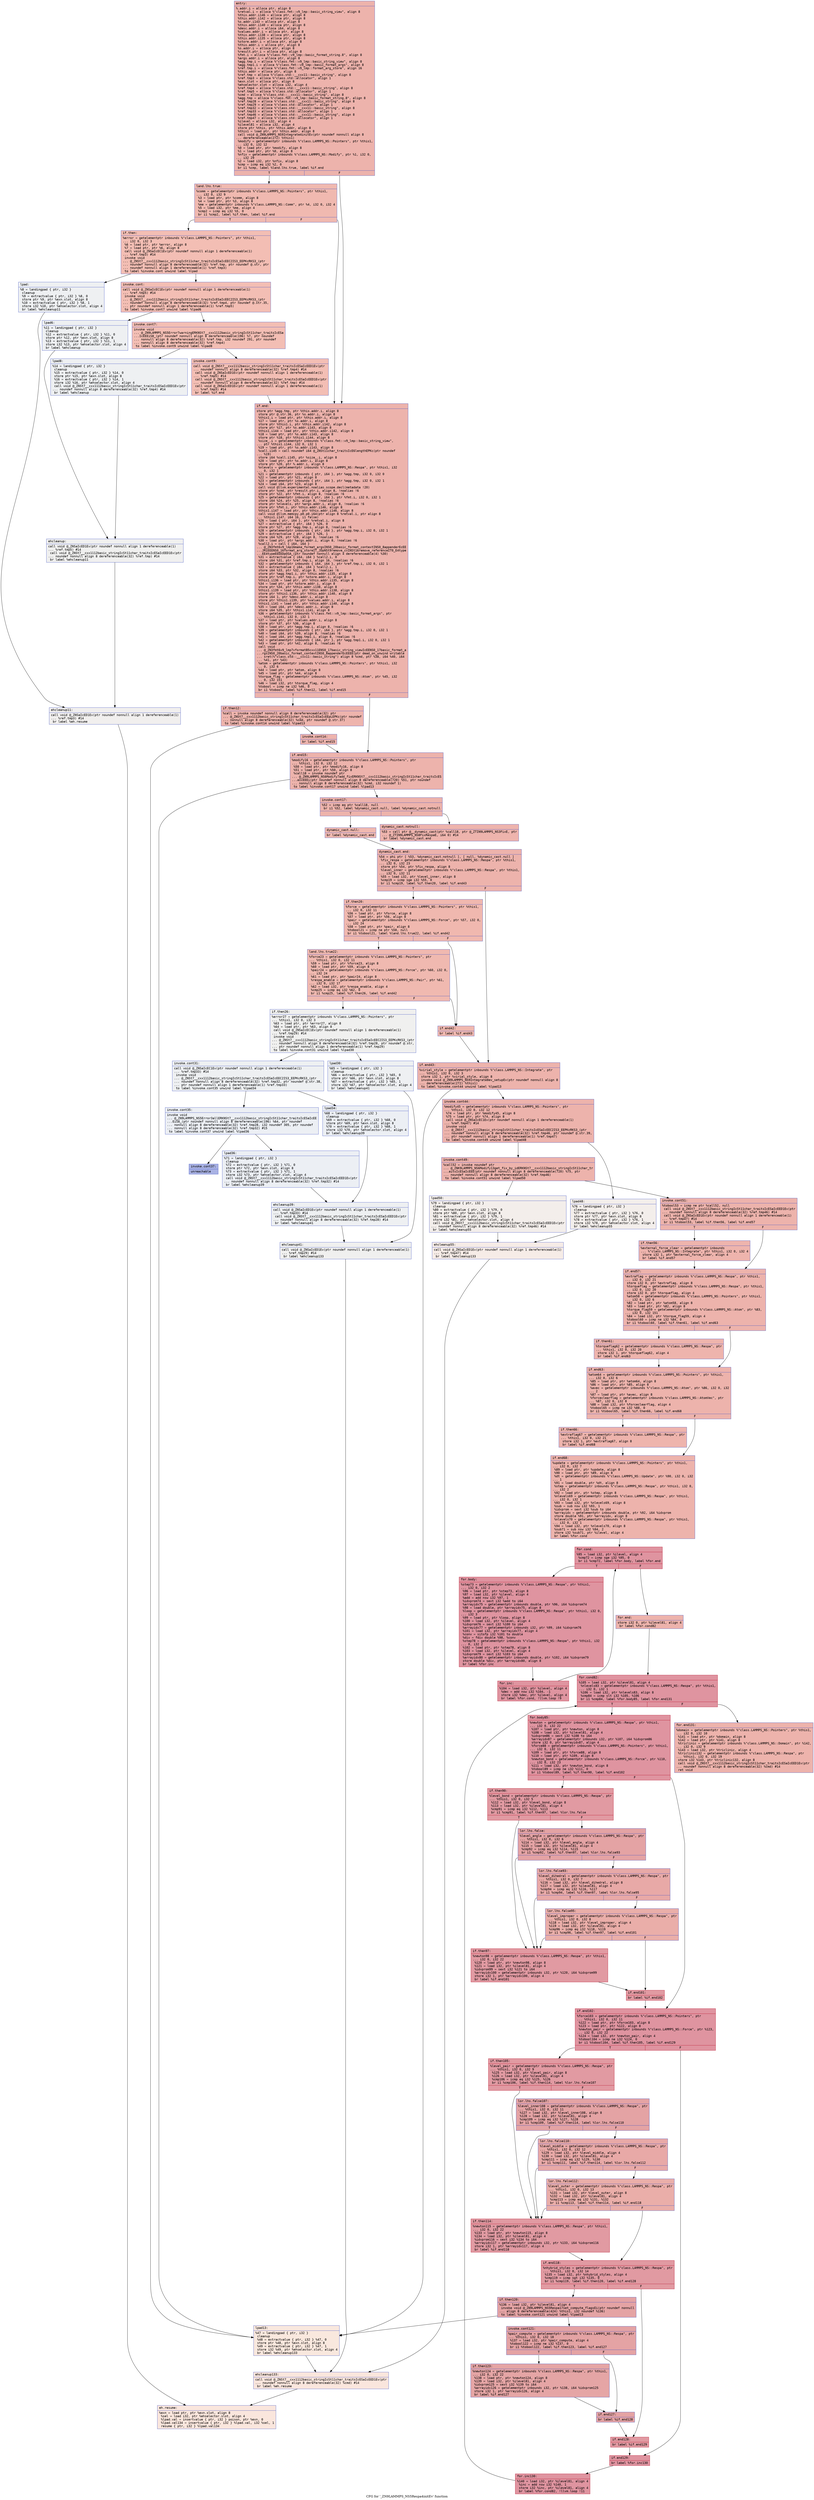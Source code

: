 digraph "CFG for '_ZN9LAMMPS_NS5Respa4initEv' function" {
	label="CFG for '_ZN9LAMMPS_NS5Respa4initEv' function";

	Node0x55d0c54f4790 [shape=record,color="#3d50c3ff", style=filled, fillcolor="#d6524470" fontname="Courier",label="{entry:\l|  %.addr.i = alloca ptr, align 8\l  %retval.i = alloca %\"class.fmt::v9_lmp::basic_string_view\", align 8\l  %this.addr.i146 = alloca ptr, align 8\l  %this.addr.i142 = alloca ptr, align 8\l  %s.addr.i143 = alloca ptr, align 8\l  %this.addr.i140 = alloca ptr, align 8\l  %desc.addr.i = alloca i64, align 8\l  %values.addr.i = alloca ptr, align 8\l  %this.addr.i138 = alloca ptr, align 8\l  %this.addr.i135 = alloca ptr, align 8\l  %store.addr.i = alloca ptr, align 8\l  %this.addr.i = alloca ptr, align 8\l  %s.addr.i = alloca ptr, align 8\l  %result.ptr.i = alloca ptr, align 8\l  %fmt.i = alloca %\"class.fmt::v9_lmp::basic_format_string.8\", align 8\l  %args.addr.i = alloca ptr, align 8\l  %agg.tmp.i = alloca %\"class.fmt::v9_lmp::basic_string_view\", align 8\l  %agg.tmp1.i = alloca %\"class.fmt::v9_lmp::basic_format_args\", align 8\l  %ref.tmp.i = alloca %\"class.fmt::v9_lmp::format_arg_store\", align 16\l  %this.addr = alloca ptr, align 8\l  %ref.tmp = alloca %\"class.std::__cxx11::basic_string\", align 8\l  %ref.tmp3 = alloca %\"class.std::allocator\", align 1\l  %exn.slot = alloca ptr, align 8\l  %ehselector.slot = alloca i32, align 4\l  %ref.tmp4 = alloca %\"class.std::__cxx11::basic_string\", align 8\l  %ref.tmp5 = alloca %\"class.std::allocator\", align 1\l  %cmd = alloca %\"class.std::__cxx11::basic_string\", align 8\l  %agg.tmp = alloca %\"class.fmt::v9_lmp::basic_format_string.8\", align 8\l  %ref.tmp28 = alloca %\"class.std::__cxx11::basic_string\", align 8\l  %ref.tmp29 = alloca %\"class.std::allocator\", align 1\l  %ref.tmp32 = alloca %\"class.std::__cxx11::basic_string\", align 8\l  %ref.tmp33 = alloca %\"class.std::allocator\", align 1\l  %ref.tmp46 = alloca %\"class.std::__cxx11::basic_string\", align 8\l  %ref.tmp47 = alloca %\"class.std::allocator\", align 1\l  %ilevel = alloca i32, align 4\l  %ilevel81 = alloca i32, align 4\l  store ptr %this, ptr %this.addr, align 8\l  %this1 = load ptr, ptr %this.addr, align 8\l  call void @_ZN9LAMMPS_NS9Integrate4initEv(ptr noundef nonnull align 8\l... dereferenceable(272) %this1)\l  %modify = getelementptr inbounds %\"class.LAMMPS_NS::Pointers\", ptr %this1,\l... i32 0, i32 12\l  %0 = load ptr, ptr %modify, align 8\l  %1 = load ptr, ptr %0, align 8\l  %nfix = getelementptr inbounds %\"class.LAMMPS_NS::Modify\", ptr %1, i32 0,\l... i32 29\l  %2 = load i32, ptr %nfix, align 8\l  %cmp = icmp eq i32 %2, 0\l  br i1 %cmp, label %land.lhs.true, label %if.end\l|{<s0>T|<s1>F}}"];
	Node0x55d0c54f4790:s0 -> Node0x55d0c545a6d0[tooltip="entry -> land.lhs.true\nProbability 37.50%" ];
	Node0x55d0c54f4790:s1 -> Node0x55d0c54f6c60[tooltip="entry -> if.end\nProbability 62.50%" ];
	Node0x55d0c545a6d0 [shape=record,color="#3d50c3ff", style=filled, fillcolor="#de614d70" fontname="Courier",label="{land.lhs.true:\l|  %comm = getelementptr inbounds %\"class.LAMMPS_NS::Pointers\", ptr %this1,\l... i32 0, i32 9\l  %3 = load ptr, ptr %comm, align 8\l  %4 = load ptr, ptr %3, align 8\l  %me = getelementptr inbounds %\"class.LAMMPS_NS::Comm\", ptr %4, i32 0, i32 4\l  %5 = load i32, ptr %me, align 4\l  %cmp2 = icmp eq i32 %5, 0\l  br i1 %cmp2, label %if.then, label %if.end\l|{<s0>T|<s1>F}}"];
	Node0x55d0c545a6d0:s0 -> Node0x55d0c54f7150[tooltip="land.lhs.true -> if.then\nProbability 37.50%" ];
	Node0x55d0c545a6d0:s1 -> Node0x55d0c54f6c60[tooltip="land.lhs.true -> if.end\nProbability 62.50%" ];
	Node0x55d0c54f7150 [shape=record,color="#3d50c3ff", style=filled, fillcolor="#e36c5570" fontname="Courier",label="{if.then:\l|  %error = getelementptr inbounds %\"class.LAMMPS_NS::Pointers\", ptr %this1,\l... i32 0, i32 3\l  %6 = load ptr, ptr %error, align 8\l  %7 = load ptr, ptr %6, align 8\l  call void @_ZNSaIcEC1Ev(ptr noundef nonnull align 1 dereferenceable(1)\l... %ref.tmp3) #14\l  invoke void\l... @_ZNSt7__cxx1112basic_stringIcSt11char_traitsIcESaIcEEC2IS3_EEPKcRKS3_(ptr\l... noundef nonnull align 8 dereferenceable(32) %ref.tmp, ptr noundef @.str, ptr\l... noundef nonnull align 1 dereferenceable(1) %ref.tmp3)\l          to label %invoke.cont unwind label %lpad\l}"];
	Node0x55d0c54f7150 -> Node0x55d0c54f5a20[tooltip="if.then -> invoke.cont\nProbability 100.00%" ];
	Node0x55d0c54f7150 -> Node0x55d0c54f7970[tooltip="if.then -> lpad\nProbability 0.00%" ];
	Node0x55d0c54f5a20 [shape=record,color="#3d50c3ff", style=filled, fillcolor="#e36c5570" fontname="Courier",label="{invoke.cont:\l|  call void @_ZNSaIcEC1Ev(ptr noundef nonnull align 1 dereferenceable(1)\l... %ref.tmp5) #14\l  invoke void\l... @_ZNSt7__cxx1112basic_stringIcSt11char_traitsIcESaIcEEC2IS3_EEPKcRKS3_(ptr\l... noundef nonnull align 8 dereferenceable(32) %ref.tmp4, ptr noundef @.str.35,\l... ptr noundef nonnull align 1 dereferenceable(1) %ref.tmp5)\l          to label %invoke.cont7 unwind label %lpad6\l}"];
	Node0x55d0c54f5a20 -> Node0x55d0c54f7c70[tooltip="invoke.cont -> invoke.cont7\nProbability 100.00%" ];
	Node0x55d0c54f5a20 -> Node0x55d0c54f7cc0[tooltip="invoke.cont -> lpad6\nProbability 0.00%" ];
	Node0x55d0c54f7c70 [shape=record,color="#3d50c3ff", style=filled, fillcolor="#e36c5570" fontname="Courier",label="{invoke.cont7:\l|  invoke void\l... @_ZN9LAMMPS_NS5Error7warningERKNSt7__cxx1112basic_stringIcSt11char_traitsIcESa\l...IcEEEiS8_(ptr noundef nonnull align 8 dereferenceable(196) %7, ptr noundef\l... nonnull align 8 dereferenceable(32) %ref.tmp, i32 noundef 291, ptr noundef\l... nonnull align 8 dereferenceable(32) %ref.tmp4)\l          to label %invoke.cont9 unwind label %lpad8\l}"];
	Node0x55d0c54f7c70 -> Node0x55d0c54f7c20[tooltip="invoke.cont7 -> invoke.cont9\nProbability 100.00%" ];
	Node0x55d0c54f7c70 -> Node0x55d0c54f7f20[tooltip="invoke.cont7 -> lpad8\nProbability 0.00%" ];
	Node0x55d0c54f7c20 [shape=record,color="#3d50c3ff", style=filled, fillcolor="#e36c5570" fontname="Courier",label="{invoke.cont9:\l|  call void @_ZNSt7__cxx1112basic_stringIcSt11char_traitsIcESaIcEED1Ev(ptr\l... noundef nonnull align 8 dereferenceable(32) %ref.tmp4) #14\l  call void @_ZNSaIcED1Ev(ptr noundef nonnull align 1 dereferenceable(1)\l... %ref.tmp5) #14\l  call void @_ZNSt7__cxx1112basic_stringIcSt11char_traitsIcESaIcEED1Ev(ptr\l... noundef nonnull align 8 dereferenceable(32) %ref.tmp) #14\l  call void @_ZNSaIcED1Ev(ptr noundef nonnull align 1 dereferenceable(1)\l... %ref.tmp3) #14\l  br label %if.end\l}"];
	Node0x55d0c54f7c20 -> Node0x55d0c54f6c60[tooltip="invoke.cont9 -> if.end\nProbability 100.00%" ];
	Node0x55d0c54f7970 [shape=record,color="#3d50c3ff", style=filled, fillcolor="#d9dce170" fontname="Courier",label="{lpad:\l|  %8 = landingpad \{ ptr, i32 \}\l          cleanup\l  %9 = extractvalue \{ ptr, i32 \} %8, 0\l  store ptr %9, ptr %exn.slot, align 8\l  %10 = extractvalue \{ ptr, i32 \} %8, 1\l  store i32 %10, ptr %ehselector.slot, align 4\l  br label %ehcleanup11\l}"];
	Node0x55d0c54f7970 -> Node0x55d0c54f88a0[tooltip="lpad -> ehcleanup11\nProbability 100.00%" ];
	Node0x55d0c54f7cc0 [shape=record,color="#3d50c3ff", style=filled, fillcolor="#d9dce170" fontname="Courier",label="{lpad6:\l|  %11 = landingpad \{ ptr, i32 \}\l          cleanup\l  %12 = extractvalue \{ ptr, i32 \} %11, 0\l  store ptr %12, ptr %exn.slot, align 8\l  %13 = extractvalue \{ ptr, i32 \} %11, 1\l  store i32 %13, ptr %ehselector.slot, align 4\l  br label %ehcleanup\l}"];
	Node0x55d0c54f7cc0 -> Node0x55d0c54f8c10[tooltip="lpad6 -> ehcleanup\nProbability 100.00%" ];
	Node0x55d0c54f7f20 [shape=record,color="#3d50c3ff", style=filled, fillcolor="#d9dce170" fontname="Courier",label="{lpad8:\l|  %14 = landingpad \{ ptr, i32 \}\l          cleanup\l  %15 = extractvalue \{ ptr, i32 \} %14, 0\l  store ptr %15, ptr %exn.slot, align 8\l  %16 = extractvalue \{ ptr, i32 \} %14, 1\l  store i32 %16, ptr %ehselector.slot, align 4\l  call void @_ZNSt7__cxx1112basic_stringIcSt11char_traitsIcESaIcEED1Ev(ptr\l... noundef nonnull align 8 dereferenceable(32) %ref.tmp4) #14\l  br label %ehcleanup\l}"];
	Node0x55d0c54f7f20 -> Node0x55d0c54f8c10[tooltip="lpad8 -> ehcleanup\nProbability 100.00%" ];
	Node0x55d0c54f8c10 [shape=record,color="#3d50c3ff", style=filled, fillcolor="#dedcdb70" fontname="Courier",label="{ehcleanup:\l|  call void @_ZNSaIcED1Ev(ptr noundef nonnull align 1 dereferenceable(1)\l... %ref.tmp5) #14\l  call void @_ZNSt7__cxx1112basic_stringIcSt11char_traitsIcESaIcEED1Ev(ptr\l... noundef nonnull align 8 dereferenceable(32) %ref.tmp) #14\l  br label %ehcleanup11\l}"];
	Node0x55d0c54f8c10 -> Node0x55d0c54f88a0[tooltip="ehcleanup -> ehcleanup11\nProbability 100.00%" ];
	Node0x55d0c54f88a0 [shape=record,color="#3d50c3ff", style=filled, fillcolor="#e0dbd870" fontname="Courier",label="{ehcleanup11:\l|  call void @_ZNSaIcED1Ev(ptr noundef nonnull align 1 dereferenceable(1)\l... %ref.tmp3) #14\l  br label %eh.resume\l}"];
	Node0x55d0c54f88a0 -> Node0x55d0c54f94c0[tooltip="ehcleanup11 -> eh.resume\nProbability 100.00%" ];
	Node0x55d0c54f6c60 [shape=record,color="#3d50c3ff", style=filled, fillcolor="#d6524470" fontname="Courier",label="{if.end:\l|  store ptr %agg.tmp, ptr %this.addr.i, align 8\l  store ptr @.str.36, ptr %s.addr.i, align 8\l  %this1.i = load ptr, ptr %this.addr.i, align 8\l  %17 = load ptr, ptr %s.addr.i, align 8\l  store ptr %this1.i, ptr %this.addr.i142, align 8\l  store ptr %17, ptr %s.addr.i143, align 8\l  %this1.i144 = load ptr, ptr %this.addr.i142, align 8\l  %18 = load ptr, ptr %s.addr.i143, align 8\l  store ptr %18, ptr %this1.i144, align 8\l  %size_.i = getelementptr inbounds %\"class.fmt::v9_lmp::basic_string_view\",\l... ptr %this1.i144, i32 0, i32 1\l  %19 = load ptr, ptr %s.addr.i143, align 8\l  %call.i145 = call noundef i64 @_ZNSt11char_traitsIcE6lengthEPKc(ptr noundef\l... %19)\l  store i64 %call.i145, ptr %size_.i, align 8\l  %20 = load ptr, ptr %s.addr.i, align 8\l  store ptr %20, ptr %.addr.i, align 8\l  %nlevels = getelementptr inbounds %\"class.LAMMPS_NS::Respa\", ptr %this1, i32\l... 0, i32 1\l  %21 = getelementptr inbounds \{ ptr, i64 \}, ptr %agg.tmp, i32 0, i32 0\l  %22 = load ptr, ptr %21, align 8\l  %23 = getelementptr inbounds \{ ptr, i64 \}, ptr %agg.tmp, i32 0, i32 1\l  %24 = load i64, ptr %23, align 8\l  call void @llvm.experimental.noalias.scope.decl(metadata !20)\l  store ptr %cmd, ptr %result.ptr.i, align 8, !noalias !6\l  store ptr %22, ptr %fmt.i, align 8, !noalias !6\l  %25 = getelementptr inbounds \{ ptr, i64 \}, ptr %fmt.i, i32 0, i32 1\l  store i64 %24, ptr %25, align 8, !noalias !6\l  store ptr %nlevels, ptr %args.addr.i, align 8, !noalias !6\l  store ptr %fmt.i, ptr %this.addr.i146, align 8\l  %this1.i147 = load ptr, ptr %this.addr.i146, align 8\l  call void @llvm.memcpy.p0.p0.i64(ptr align 8 %retval.i, ptr align 8\l... %this1.i147, i64 16, i1 false)\l  %26 = load \{ ptr, i64 \}, ptr %retval.i, align 8\l  %27 = extractvalue \{ ptr, i64 \} %26, 0\l  store ptr %27, ptr %agg.tmp.i, align 8, !noalias !6\l  %28 = getelementptr inbounds \{ ptr, i64 \}, ptr %agg.tmp.i, i32 0, i32 1\l  %29 = extractvalue \{ ptr, i64 \} %26, 1\l  store i64 %29, ptr %28, align 8, !noalias !6\l  %30 = load ptr, ptr %args.addr.i, align 8, !noalias !6\l  %call2.i = call \{ i64, i64 \}\l... @_ZN3fmt6v9_lmp16make_format_argsINS0_20basic_format_contextINS0_8appenderEcEE\l...JRiEEENS0_16format_arg_storeIT_JDpNSt9remove_cvINSt16remove_referenceIT0_E4type\l...EE4typeEEEEDpOSA_(ptr noundef nonnull align 4 dereferenceable(4) %30)\l  %31 = extractvalue \{ i64, i64 \} %call2.i, 0\l  store i64 %31, ptr %ref.tmp.i, align 16, !noalias !6\l  %32 = getelementptr inbounds \{ i64, i64 \}, ptr %ref.tmp.i, i32 0, i32 1\l  %33 = extractvalue \{ i64, i64 \} %call2.i, 1\l  store i64 %33, ptr %32, align 8, !noalias !6\l  store ptr %agg.tmp1.i, ptr %this.addr.i135, align 8\l  store ptr %ref.tmp.i, ptr %store.addr.i, align 8\l  %this1.i136 = load ptr, ptr %this.addr.i135, align 8\l  %34 = load ptr, ptr %store.addr.i, align 8\l  store ptr %34, ptr %this.addr.i138, align 8\l  %this1.i139 = load ptr, ptr %this.addr.i138, align 8\l  store ptr %this1.i136, ptr %this.addr.i140, align 8\l  store i64 1, ptr %desc.addr.i, align 8\l  store ptr %this1.i139, ptr %values.addr.i, align 8\l  %this1.i141 = load ptr, ptr %this.addr.i140, align 8\l  %35 = load i64, ptr %desc.addr.i, align 8\l  store i64 %35, ptr %this1.i141, align 8\l  %36 = getelementptr inbounds %\"class.fmt::v9_lmp::basic_format_args\", ptr\l... %this1.i141, i32 0, i32 1\l  %37 = load ptr, ptr %values.addr.i, align 8\l  store ptr %37, ptr %36, align 8\l  %38 = load ptr, ptr %agg.tmp.i, align 8, !noalias !6\l  %39 = getelementptr inbounds \{ ptr, i64 \}, ptr %agg.tmp.i, i32 0, i32 1\l  %40 = load i64, ptr %39, align 8, !noalias !6\l  %41 = load i64, ptr %agg.tmp1.i, align 8, !noalias !6\l  %42 = getelementptr inbounds \{ i64, ptr \}, ptr %agg.tmp1.i, i32 0, i32 1\l  %43 = load ptr, ptr %42, align 8, !noalias !6\l  call void\l... @_ZN3fmt6v9_lmp7vformatB5cxx11ENS0_17basic_string_viewIcEENS0_17basic_format_a\l...rgsINS0_20basic_format_contextINS0_8appenderEcEEEE(ptr dead_on_unwind writable\l... sret(%\"class.std::__cxx11::basic_string\") align 8 %cmd, ptr %38, i64 %40, i64\l... %41, ptr %43)\l  %atom = getelementptr inbounds %\"class.LAMMPS_NS::Pointers\", ptr %this1, i32\l... 0, i32 6\l  %44 = load ptr, ptr %atom, align 8\l  %45 = load ptr, ptr %44, align 8\l  %torque_flag = getelementptr inbounds %\"class.LAMMPS_NS::Atom\", ptr %45, i32\l... 0, i32 151\l  %46 = load i32, ptr %torque_flag, align 4\l  %tobool = icmp ne i32 %46, 0\l  br i1 %tobool, label %if.then12, label %if.end15\l|{<s0>T|<s1>F}}"];
	Node0x55d0c54f6c60:s0 -> Node0x55d0c54fcbe0[tooltip="if.end -> if.then12\nProbability 62.50%" ];
	Node0x55d0c54f6c60:s1 -> Node0x55d0c54fcc60[tooltip="if.end -> if.end15\nProbability 37.50%" ];
	Node0x55d0c54fcbe0 [shape=record,color="#3d50c3ff", style=filled, fillcolor="#d8564670" fontname="Courier",label="{if.then12:\l|  %call = invoke noundef nonnull align 8 dereferenceable(32) ptr\l... @_ZNSt7__cxx1112basic_stringIcSt11char_traitsIcESaIcEEpLEPKc(ptr noundef\l... nonnull align 8 dereferenceable(32) %cmd, ptr noundef @.str.37)\l          to label %invoke.cont14 unwind label %lpad13\l}"];
	Node0x55d0c54fcbe0 -> Node0x55d0c54fcde0[tooltip="if.then12 -> invoke.cont14\nProbability 100.00%" ];
	Node0x55d0c54fcbe0 -> Node0x55d0c54fce60[tooltip="if.then12 -> lpad13\nProbability 0.00%" ];
	Node0x55d0c54fcde0 [shape=record,color="#3d50c3ff", style=filled, fillcolor="#d8564670" fontname="Courier",label="{invoke.cont14:\l|  br label %if.end15\l}"];
	Node0x55d0c54fcde0 -> Node0x55d0c54fcc60[tooltip="invoke.cont14 -> if.end15\nProbability 100.00%" ];
	Node0x55d0c54fce60 [shape=record,color="#3d50c3ff", style=filled, fillcolor="#f2cab570" fontname="Courier",label="{lpad13:\l|  %47 = landingpad \{ ptr, i32 \}\l          cleanup\l  %48 = extractvalue \{ ptr, i32 \} %47, 0\l  store ptr %48, ptr %exn.slot, align 8\l  %49 = extractvalue \{ ptr, i32 \} %47, 1\l  store i32 %49, ptr %ehselector.slot, align 4\l  br label %ehcleanup133\l}"];
	Node0x55d0c54fce60 -> Node0x55d0c54fcd90[tooltip="lpad13 -> ehcleanup133\nProbability 100.00%" ];
	Node0x55d0c54fcc60 [shape=record,color="#3d50c3ff", style=filled, fillcolor="#d6524470" fontname="Courier",label="{if.end15:\l|  %modify16 = getelementptr inbounds %\"class.LAMMPS_NS::Pointers\", ptr\l... %this1, i32 0, i32 12\l  %50 = load ptr, ptr %modify16, align 8\l  %51 = load ptr, ptr %50, align 8\l  %call18 = invoke noundef ptr\l... @_ZN9LAMMPS_NS6Modify7add_fixERKNSt7__cxx1112basic_stringIcSt11char_traitsIcES\l...aIcEEEi(ptr noundef nonnull align 8 dereferenceable(720) %51, ptr noundef\l... nonnull align 8 dereferenceable(32) %cmd, i32 noundef 1)\l          to label %invoke.cont17 unwind label %lpad13\l}"];
	Node0x55d0c54fcc60 -> Node0x55d0c54fdda0[tooltip="if.end15 -> invoke.cont17\nProbability 100.00%" ];
	Node0x55d0c54fcc60 -> Node0x55d0c54fce60[tooltip="if.end15 -> lpad13\nProbability 0.00%" ];
	Node0x55d0c54fdda0 [shape=record,color="#3d50c3ff", style=filled, fillcolor="#d6524470" fontname="Courier",label="{invoke.cont17:\l|  %52 = icmp eq ptr %call18, null\l  br i1 %52, label %dynamic_cast.null, label %dynamic_cast.notnull\l|{<s0>T|<s1>F}}"];
	Node0x55d0c54fdda0:s0 -> Node0x55d0c54fe230[tooltip="invoke.cont17 -> dynamic_cast.null\nProbability 37.50%" ];
	Node0x55d0c54fdda0:s1 -> Node0x55d0c54fe2b0[tooltip="invoke.cont17 -> dynamic_cast.notnull\nProbability 62.50%" ];
	Node0x55d0c54fe2b0 [shape=record,color="#3d50c3ff", style=filled, fillcolor="#d8564670" fontname="Courier",label="{dynamic_cast.notnull:\l|  %53 = call ptr @__dynamic_cast(ptr %call18, ptr @_ZTIN9LAMMPS_NS3FixE, ptr\l... @_ZTIN9LAMMPS_NS8FixRespaE, i64 0) #14\l  br label %dynamic_cast.end\l}"];
	Node0x55d0c54fe2b0 -> Node0x55d0c54fe5f0[tooltip="dynamic_cast.notnull -> dynamic_cast.end\nProbability 100.00%" ];
	Node0x55d0c54fe230 [shape=record,color="#3d50c3ff", style=filled, fillcolor="#de614d70" fontname="Courier",label="{dynamic_cast.null:\l|  br label %dynamic_cast.end\l}"];
	Node0x55d0c54fe230 -> Node0x55d0c54fe5f0[tooltip="dynamic_cast.null -> dynamic_cast.end\nProbability 100.00%" ];
	Node0x55d0c54fe5f0 [shape=record,color="#3d50c3ff", style=filled, fillcolor="#d6524470" fontname="Courier",label="{dynamic_cast.end:\l|  %54 = phi ptr [ %53, %dynamic_cast.notnull ], [ null, %dynamic_cast.null ]\l  %fix_respa = getelementptr inbounds %\"class.LAMMPS_NS::Respa\", ptr %this1,\l... i32 0, i32 23\l  store ptr %54, ptr %fix_respa, align 8\l  %level_inner = getelementptr inbounds %\"class.LAMMPS_NS::Respa\", ptr %this1,\l... i32 0, i32 11\l  %55 = load i32, ptr %level_inner, align 8\l  %cmp19 = icmp sge i32 %55, 0\l  br i1 %cmp19, label %if.then20, label %if.end43\l|{<s0>T|<s1>F}}"];
	Node0x55d0c54fe5f0:s0 -> Node0x55d0c54fea80[tooltip="dynamic_cast.end -> if.then20\nProbability 50.00%" ];
	Node0x55d0c54fe5f0:s1 -> Node0x55d0c54feb60[tooltip="dynamic_cast.end -> if.end43\nProbability 50.00%" ];
	Node0x55d0c54fea80 [shape=record,color="#3d50c3ff", style=filled, fillcolor="#dc5d4a70" fontname="Courier",label="{if.then20:\l|  %force = getelementptr inbounds %\"class.LAMMPS_NS::Pointers\", ptr %this1,\l... i32 0, i32 11\l  %56 = load ptr, ptr %force, align 8\l  %57 = load ptr, ptr %56, align 8\l  %pair = getelementptr inbounds %\"class.LAMMPS_NS::Force\", ptr %57, i32 0,\l... i32 24\l  %58 = load ptr, ptr %pair, align 8\l  %tobool21 = icmp ne ptr %58, null\l  br i1 %tobool21, label %land.lhs.true22, label %if.end42\l|{<s0>T|<s1>F}}"];
	Node0x55d0c54fea80:s0 -> Node0x55d0c54ff080[tooltip="if.then20 -> land.lhs.true22\nProbability 62.50%" ];
	Node0x55d0c54fea80:s1 -> Node0x55d0c54ff100[tooltip="if.then20 -> if.end42\nProbability 37.50%" ];
	Node0x55d0c54ff080 [shape=record,color="#3d50c3ff", style=filled, fillcolor="#de614d70" fontname="Courier",label="{land.lhs.true22:\l|  %force23 = getelementptr inbounds %\"class.LAMMPS_NS::Pointers\", ptr\l... %this1, i32 0, i32 11\l  %59 = load ptr, ptr %force23, align 8\l  %60 = load ptr, ptr %59, align 8\l  %pair24 = getelementptr inbounds %\"class.LAMMPS_NS::Force\", ptr %60, i32 0,\l... i32 24\l  %61 = load ptr, ptr %pair24, align 8\l  %respa_enable = getelementptr inbounds %\"class.LAMMPS_NS::Pair\", ptr %61,\l... i32 0, i32 17\l  %62 = load i32, ptr %respa_enable, align 4\l  %cmp25 = icmp eq i32 %62, 0\l  br i1 %cmp25, label %if.then26, label %if.end42\l|{<s0>T|<s1>F}}"];
	Node0x55d0c54ff080:s0 -> Node0x55d0c54f7350[tooltip="land.lhs.true22 -> if.then26\nProbability 0.00%" ];
	Node0x55d0c54ff080:s1 -> Node0x55d0c54ff100[tooltip="land.lhs.true22 -> if.end42\nProbability 100.00%" ];
	Node0x55d0c54f7350 [shape=record,color="#3d50c3ff", style=filled, fillcolor="#dedcdb70" fontname="Courier",label="{if.then26:\l|  %error27 = getelementptr inbounds %\"class.LAMMPS_NS::Pointers\", ptr\l... %this1, i32 0, i32 3\l  %63 = load ptr, ptr %error27, align 8\l  %64 = load ptr, ptr %63, align 8\l  call void @_ZNSaIcEC1Ev(ptr noundef nonnull align 1 dereferenceable(1)\l... %ref.tmp29) #14\l  invoke void\l... @_ZNSt7__cxx1112basic_stringIcSt11char_traitsIcESaIcEEC2IS3_EEPKcRKS3_(ptr\l... noundef nonnull align 8 dereferenceable(32) %ref.tmp28, ptr noundef @.str,\l... ptr noundef nonnull align 1 dereferenceable(1) %ref.tmp29)\l          to label %invoke.cont31 unwind label %lpad30\l}"];
	Node0x55d0c54f7350 -> Node0x55d0c54f77e0[tooltip="if.then26 -> invoke.cont31\nProbability 50.00%" ];
	Node0x55d0c54f7350 -> Node0x55d0c54f7860[tooltip="if.then26 -> lpad30\nProbability 50.00%" ];
	Node0x55d0c54f77e0 [shape=record,color="#3d50c3ff", style=filled, fillcolor="#d9dce170" fontname="Courier",label="{invoke.cont31:\l|  call void @_ZNSaIcEC1Ev(ptr noundef nonnull align 1 dereferenceable(1)\l... %ref.tmp33) #14\l  invoke void\l... @_ZNSt7__cxx1112basic_stringIcSt11char_traitsIcESaIcEEC2IS3_EEPKcRKS3_(ptr\l... noundef nonnull align 8 dereferenceable(32) %ref.tmp32, ptr noundef @.str.38,\l... ptr noundef nonnull align 1 dereferenceable(1) %ref.tmp33)\l          to label %invoke.cont35 unwind label %lpad34\l}"];
	Node0x55d0c54f77e0 -> Node0x55d0c55006a0[tooltip="invoke.cont31 -> invoke.cont35\nProbability 50.00%" ];
	Node0x55d0c54f77e0 -> Node0x55d0c55006f0[tooltip="invoke.cont31 -> lpad34\nProbability 50.00%" ];
	Node0x55d0c55006a0 [shape=record,color="#3d50c3ff", style=filled, fillcolor="#d4dbe670" fontname="Courier",label="{invoke.cont35:\l|  invoke void\l... @_ZN9LAMMPS_NS5Error3allERKNSt7__cxx1112basic_stringIcSt11char_traitsIcESaIcEE\l...EiS8_(ptr noundef nonnull align 8 dereferenceable(196) %64, ptr noundef\l... nonnull align 8 dereferenceable(32) %ref.tmp28, i32 noundef 305, ptr noundef\l... nonnull align 8 dereferenceable(32) %ref.tmp32) #15\l          to label %invoke.cont37 unwind label %lpad36\l}"];
	Node0x55d0c55006a0 -> Node0x55d0c5500650[tooltip="invoke.cont35 -> invoke.cont37\nProbability 0.00%" ];
	Node0x55d0c55006a0 -> Node0x55d0c55009f0[tooltip="invoke.cont35 -> lpad36\nProbability 100.00%" ];
	Node0x55d0c5500650 [shape=record,color="#3d50c3ff", style=filled, fillcolor="#3d50c370" fontname="Courier",label="{invoke.cont37:\l|  unreachable\l}"];
	Node0x55d0c54f7860 [shape=record,color="#3d50c3ff", style=filled, fillcolor="#d9dce170" fontname="Courier",label="{lpad30:\l|  %65 = landingpad \{ ptr, i32 \}\l          cleanup\l  %66 = extractvalue \{ ptr, i32 \} %65, 0\l  store ptr %66, ptr %exn.slot, align 8\l  %67 = extractvalue \{ ptr, i32 \} %65, 1\l  store i32 %67, ptr %ehselector.slot, align 4\l  br label %ehcleanup41\l}"];
	Node0x55d0c54f7860 -> Node0x55d0c5500fb0[tooltip="lpad30 -> ehcleanup41\nProbability 100.00%" ];
	Node0x55d0c55006f0 [shape=record,color="#3d50c3ff", style=filled, fillcolor="#d4dbe670" fontname="Courier",label="{lpad34:\l|  %68 = landingpad \{ ptr, i32 \}\l          cleanup\l  %69 = extractvalue \{ ptr, i32 \} %68, 0\l  store ptr %69, ptr %exn.slot, align 8\l  %70 = extractvalue \{ ptr, i32 \} %68, 1\l  store i32 %70, ptr %ehselector.slot, align 4\l  br label %ehcleanup39\l}"];
	Node0x55d0c55006f0 -> Node0x55d0c5501300[tooltip="lpad34 -> ehcleanup39\nProbability 100.00%" ];
	Node0x55d0c55009f0 [shape=record,color="#3d50c3ff", style=filled, fillcolor="#d4dbe670" fontname="Courier",label="{lpad36:\l|  %71 = landingpad \{ ptr, i32 \}\l          cleanup\l  %72 = extractvalue \{ ptr, i32 \} %71, 0\l  store ptr %72, ptr %exn.slot, align 8\l  %73 = extractvalue \{ ptr, i32 \} %71, 1\l  store i32 %73, ptr %ehselector.slot, align 4\l  call void @_ZNSt7__cxx1112basic_stringIcSt11char_traitsIcESaIcEED1Ev(ptr\l... noundef nonnull align 8 dereferenceable(32) %ref.tmp32) #14\l  br label %ehcleanup39\l}"];
	Node0x55d0c55009f0 -> Node0x55d0c5501300[tooltip="lpad36 -> ehcleanup39\nProbability 100.00%" ];
	Node0x55d0c5501300 [shape=record,color="#3d50c3ff", style=filled, fillcolor="#d9dce170" fontname="Courier",label="{ehcleanup39:\l|  call void @_ZNSaIcED1Ev(ptr noundef nonnull align 1 dereferenceable(1)\l... %ref.tmp33) #14\l  call void @_ZNSt7__cxx1112basic_stringIcSt11char_traitsIcESaIcEED1Ev(ptr\l... noundef nonnull align 8 dereferenceable(32) %ref.tmp28) #14\l  br label %ehcleanup41\l}"];
	Node0x55d0c5501300 -> Node0x55d0c5500fb0[tooltip="ehcleanup39 -> ehcleanup41\nProbability 100.00%" ];
	Node0x55d0c5500fb0 [shape=record,color="#3d50c3ff", style=filled, fillcolor="#dedcdb70" fontname="Courier",label="{ehcleanup41:\l|  call void @_ZNSaIcED1Ev(ptr noundef nonnull align 1 dereferenceable(1)\l... %ref.tmp29) #14\l  br label %ehcleanup133\l}"];
	Node0x55d0c5500fb0 -> Node0x55d0c54fcd90[tooltip="ehcleanup41 -> ehcleanup133\nProbability 100.00%" ];
	Node0x55d0c54ff100 [shape=record,color="#3d50c3ff", style=filled, fillcolor="#dc5d4a70" fontname="Courier",label="{if.end42:\l|  br label %if.end43\l}"];
	Node0x55d0c54ff100 -> Node0x55d0c54feb60[tooltip="if.end42 -> if.end43\nProbability 100.00%" ];
	Node0x55d0c54feb60 [shape=record,color="#3d50c3ff", style=filled, fillcolor="#d6524470" fontname="Courier",label="{if.end43:\l|  %virial_style = getelementptr inbounds %\"class.LAMMPS_NS::Integrate\", ptr\l... %this1, i32 0, i32 3\l  store i32 1, ptr %virial_style, align 8\l  invoke void @_ZN9LAMMPS_NS9Integrate8ev_setupEv(ptr noundef nonnull align 8\l... dereferenceable(272) %this1)\l          to label %invoke.cont44 unwind label %lpad13\l}"];
	Node0x55d0c54feb60 -> Node0x55d0c5501e20[tooltip="if.end43 -> invoke.cont44\nProbability 100.00%" ];
	Node0x55d0c54feb60 -> Node0x55d0c54fce60[tooltip="if.end43 -> lpad13\nProbability 0.00%" ];
	Node0x55d0c5501e20 [shape=record,color="#3d50c3ff", style=filled, fillcolor="#d6524470" fontname="Courier",label="{invoke.cont44:\l|  %modify45 = getelementptr inbounds %\"class.LAMMPS_NS::Pointers\", ptr\l... %this1, i32 0, i32 12\l  %74 = load ptr, ptr %modify45, align 8\l  %75 = load ptr, ptr %74, align 8\l  call void @_ZNSaIcEC1Ev(ptr noundef nonnull align 1 dereferenceable(1)\l... %ref.tmp47) #14\l  invoke void\l... @_ZNSt7__cxx1112basic_stringIcSt11char_traitsIcESaIcEEC2IS3_EEPKcRKS3_(ptr\l... noundef nonnull align 8 dereferenceable(32) %ref.tmp46, ptr noundef @.str.39,\l... ptr noundef nonnull align 1 dereferenceable(1) %ref.tmp47)\l          to label %invoke.cont49 unwind label %lpad48\l}"];
	Node0x55d0c5501e20 -> Node0x55d0c55022c0[tooltip="invoke.cont44 -> invoke.cont49\nProbability 100.00%" ];
	Node0x55d0c5501e20 -> Node0x55d0c5502340[tooltip="invoke.cont44 -> lpad48\nProbability 0.00%" ];
	Node0x55d0c55022c0 [shape=record,color="#3d50c3ff", style=filled, fillcolor="#d6524470" fontname="Courier",label="{invoke.cont49:\l|  %call52 = invoke noundef ptr\l... @_ZNK9LAMMPS_NS6Modify13get_fix_by_idERKNSt7__cxx1112basic_stringIcSt11char_tr\l...aitsIcESaIcEEE(ptr noundef nonnull align 8 dereferenceable(720) %75, ptr\l... noundef nonnull align 8 dereferenceable(32) %ref.tmp46)\l          to label %invoke.cont51 unwind label %lpad50\l}"];
	Node0x55d0c55022c0 -> Node0x55d0c5502270[tooltip="invoke.cont49 -> invoke.cont51\nProbability 100.00%" ];
	Node0x55d0c55022c0 -> Node0x55d0c55025e0[tooltip="invoke.cont49 -> lpad50\nProbability 0.00%" ];
	Node0x55d0c5502270 [shape=record,color="#3d50c3ff", style=filled, fillcolor="#d6524470" fontname="Courier",label="{invoke.cont51:\l|  %tobool53 = icmp ne ptr %call52, null\l  call void @_ZNSt7__cxx1112basic_stringIcSt11char_traitsIcESaIcEED1Ev(ptr\l... noundef nonnull align 8 dereferenceable(32) %ref.tmp46) #14\l  call void @_ZNSaIcED1Ev(ptr noundef nonnull align 1 dereferenceable(1)\l... %ref.tmp47) #14\l  br i1 %tobool53, label %if.then56, label %if.end57\l|{<s0>T|<s1>F}}"];
	Node0x55d0c5502270:s0 -> Node0x55d0c5503b80[tooltip="invoke.cont51 -> if.then56\nProbability 62.50%" ];
	Node0x55d0c5502270:s1 -> Node0x55d0c5503c00[tooltip="invoke.cont51 -> if.end57\nProbability 37.50%" ];
	Node0x55d0c5503b80 [shape=record,color="#3d50c3ff", style=filled, fillcolor="#d8564670" fontname="Courier",label="{if.then56:\l|  %external_force_clear = getelementptr inbounds\l... %\"class.LAMMPS_NS::Integrate\", ptr %this1, i32 0, i32 4\l  store i32 1, ptr %external_force_clear, align 4\l  br label %if.end57\l}"];
	Node0x55d0c5503b80 -> Node0x55d0c5503c00[tooltip="if.then56 -> if.end57\nProbability 100.00%" ];
	Node0x55d0c5502340 [shape=record,color="#3d50c3ff", style=filled, fillcolor="#e5d8d170" fontname="Courier",label="{lpad48:\l|  %76 = landingpad \{ ptr, i32 \}\l          cleanup\l  %77 = extractvalue \{ ptr, i32 \} %76, 0\l  store ptr %77, ptr %exn.slot, align 8\l  %78 = extractvalue \{ ptr, i32 \} %76, 1\l  store i32 %78, ptr %ehselector.slot, align 4\l  br label %ehcleanup55\l}"];
	Node0x55d0c5502340 -> Node0x55d0c5504210[tooltip="lpad48 -> ehcleanup55\nProbability 100.00%" ];
	Node0x55d0c55025e0 [shape=record,color="#3d50c3ff", style=filled, fillcolor="#e5d8d170" fontname="Courier",label="{lpad50:\l|  %79 = landingpad \{ ptr, i32 \}\l          cleanup\l  %80 = extractvalue \{ ptr, i32 \} %79, 0\l  store ptr %80, ptr %exn.slot, align 8\l  %81 = extractvalue \{ ptr, i32 \} %79, 1\l  store i32 %81, ptr %ehselector.slot, align 4\l  call void @_ZNSt7__cxx1112basic_stringIcSt11char_traitsIcESaIcEED1Ev(ptr\l... noundef nonnull align 8 dereferenceable(32) %ref.tmp46) #14\l  br label %ehcleanup55\l}"];
	Node0x55d0c55025e0 -> Node0x55d0c5504210[tooltip="lpad50 -> ehcleanup55\nProbability 100.00%" ];
	Node0x55d0c5504210 [shape=record,color="#3d50c3ff", style=filled, fillcolor="#ead5c970" fontname="Courier",label="{ehcleanup55:\l|  call void @_ZNSaIcED1Ev(ptr noundef nonnull align 1 dereferenceable(1)\l... %ref.tmp47) #14\l  br label %ehcleanup133\l}"];
	Node0x55d0c5504210 -> Node0x55d0c54fcd90[tooltip="ehcleanup55 -> ehcleanup133\nProbability 100.00%" ];
	Node0x55d0c5503c00 [shape=record,color="#3d50c3ff", style=filled, fillcolor="#d6524470" fontname="Courier",label="{if.end57:\l|  %extraflag = getelementptr inbounds %\"class.LAMMPS_NS::Respa\", ptr %this1,\l... i32 0, i32 21\l  store i32 0, ptr %extraflag, align 8\l  %torqueflag = getelementptr inbounds %\"class.LAMMPS_NS::Respa\", ptr %this1,\l... i32 0, i32 20\l  store i32 0, ptr %torqueflag, align 4\l  %atom58 = getelementptr inbounds %\"class.LAMMPS_NS::Pointers\", ptr %this1,\l... i32 0, i32 6\l  %82 = load ptr, ptr %atom58, align 8\l  %83 = load ptr, ptr %82, align 8\l  %torque_flag59 = getelementptr inbounds %\"class.LAMMPS_NS::Atom\", ptr %83,\l... i32 0, i32 151\l  %84 = load i32, ptr %torque_flag59, align 4\l  %tobool60 = icmp ne i32 %84, 0\l  br i1 %tobool60, label %if.then61, label %if.end63\l|{<s0>T|<s1>F}}"];
	Node0x55d0c5503c00:s0 -> Node0x55d0c5504f80[tooltip="if.end57 -> if.then61\nProbability 62.50%" ];
	Node0x55d0c5503c00:s1 -> Node0x55d0c5505000[tooltip="if.end57 -> if.end63\nProbability 37.50%" ];
	Node0x55d0c5504f80 [shape=record,color="#3d50c3ff", style=filled, fillcolor="#d8564670" fontname="Courier",label="{if.then61:\l|  %torqueflag62 = getelementptr inbounds %\"class.LAMMPS_NS::Respa\", ptr\l... %this1, i32 0, i32 20\l  store i32 1, ptr %torqueflag62, align 4\l  br label %if.end63\l}"];
	Node0x55d0c5504f80 -> Node0x55d0c5505000[tooltip="if.then61 -> if.end63\nProbability 100.00%" ];
	Node0x55d0c5505000 [shape=record,color="#3d50c3ff", style=filled, fillcolor="#d6524470" fontname="Courier",label="{if.end63:\l|  %atom64 = getelementptr inbounds %\"class.LAMMPS_NS::Pointers\", ptr %this1,\l... i32 0, i32 6\l  %85 = load ptr, ptr %atom64, align 8\l  %86 = load ptr, ptr %85, align 8\l  %avec = getelementptr inbounds %\"class.LAMMPS_NS::Atom\", ptr %86, i32 0, i32\l... 2\l  %87 = load ptr, ptr %avec, align 8\l  %forceclearflag = getelementptr inbounds %\"class.LAMMPS_NS::AtomVec\", ptr\l... %87, i32 0, i32 8\l  %88 = load i32, ptr %forceclearflag, align 4\l  %tobool65 = icmp ne i32 %88, 0\l  br i1 %tobool65, label %if.then66, label %if.end68\l|{<s0>T|<s1>F}}"];
	Node0x55d0c5505000:s0 -> Node0x55d0c55058a0[tooltip="if.end63 -> if.then66\nProbability 62.50%" ];
	Node0x55d0c5505000:s1 -> Node0x55d0c5505920[tooltip="if.end63 -> if.end68\nProbability 37.50%" ];
	Node0x55d0c55058a0 [shape=record,color="#3d50c3ff", style=filled, fillcolor="#d8564670" fontname="Courier",label="{if.then66:\l|  %extraflag67 = getelementptr inbounds %\"class.LAMMPS_NS::Respa\", ptr\l... %this1, i32 0, i32 21\l  store i32 1, ptr %extraflag67, align 8\l  br label %if.end68\l}"];
	Node0x55d0c55058a0 -> Node0x55d0c5505920[tooltip="if.then66 -> if.end68\nProbability 100.00%" ];
	Node0x55d0c5505920 [shape=record,color="#3d50c3ff", style=filled, fillcolor="#d6524470" fontname="Courier",label="{if.end68:\l|  %update = getelementptr inbounds %\"class.LAMMPS_NS::Pointers\", ptr %this1,\l... i32 0, i32 7\l  %89 = load ptr, ptr %update, align 8\l  %90 = load ptr, ptr %89, align 8\l  %dt = getelementptr inbounds %\"class.LAMMPS_NS::Update\", ptr %90, i32 0, i32\l... 1\l  %91 = load double, ptr %dt, align 8\l  %step = getelementptr inbounds %\"class.LAMMPS_NS::Respa\", ptr %this1, i32 0,\l... i32 2\l  %92 = load ptr, ptr %step, align 8\l  %nlevels69 = getelementptr inbounds %\"class.LAMMPS_NS::Respa\", ptr %this1,\l... i32 0, i32 1\l  %93 = load i32, ptr %nlevels69, align 8\l  %sub = sub nsw i32 %93, 1\l  %idxprom = sext i32 %sub to i64\l  %arrayidx = getelementptr inbounds double, ptr %92, i64 %idxprom\l  store double %91, ptr %arrayidx, align 8\l  %nlevels70 = getelementptr inbounds %\"class.LAMMPS_NS::Respa\", ptr %this1,\l... i32 0, i32 1\l  %94 = load i32, ptr %nlevels70, align 8\l  %sub71 = sub nsw i32 %94, 2\l  store i32 %sub71, ptr %ilevel, align 4\l  br label %for.cond\l}"];
	Node0x55d0c5505920 -> Node0x55d0c55067d0[tooltip="if.end68 -> for.cond\nProbability 100.00%" ];
	Node0x55d0c55067d0 [shape=record,color="#b70d28ff", style=filled, fillcolor="#b70d2870" fontname="Courier",label="{for.cond:\l|  %95 = load i32, ptr %ilevel, align 4\l  %cmp72 = icmp sge i32 %95, 0\l  br i1 %cmp72, label %for.body, label %for.end\l|{<s0>T|<s1>F}}"];
	Node0x55d0c55067d0:s0 -> Node0x55d0c54fd180[tooltip="for.cond -> for.body\nProbability 96.88%" ];
	Node0x55d0c55067d0:s1 -> Node0x55d0c54fd200[tooltip="for.cond -> for.end\nProbability 3.12%" ];
	Node0x55d0c54fd180 [shape=record,color="#b70d28ff", style=filled, fillcolor="#b70d2870" fontname="Courier",label="{for.body:\l|  %step73 = getelementptr inbounds %\"class.LAMMPS_NS::Respa\", ptr %this1,\l... i32 0, i32 2\l  %96 = load ptr, ptr %step73, align 8\l  %97 = load i32, ptr %ilevel, align 4\l  %add = add nsw i32 %97, 1\l  %idxprom74 = sext i32 %add to i64\l  %arrayidx75 = getelementptr inbounds double, ptr %96, i64 %idxprom74\l  %98 = load double, ptr %arrayidx75, align 8\l  %loop = getelementptr inbounds %\"class.LAMMPS_NS::Respa\", ptr %this1, i32 0,\l... i32 3\l  %99 = load ptr, ptr %loop, align 8\l  %100 = load i32, ptr %ilevel, align 4\l  %idxprom76 = sext i32 %100 to i64\l  %arrayidx77 = getelementptr inbounds i32, ptr %99, i64 %idxprom76\l  %101 = load i32, ptr %arrayidx77, align 4\l  %conv = sitofp i32 %101 to double\l  %div = fdiv double %98, %conv\l  %step78 = getelementptr inbounds %\"class.LAMMPS_NS::Respa\", ptr %this1, i32\l... 0, i32 2\l  %102 = load ptr, ptr %step78, align 8\l  %103 = load i32, ptr %ilevel, align 4\l  %idxprom79 = sext i32 %103 to i64\l  %arrayidx80 = getelementptr inbounds double, ptr %102, i64 %idxprom79\l  store double %div, ptr %arrayidx80, align 8\l  br label %for.inc\l}"];
	Node0x55d0c54fd180 -> Node0x55d0c5508110[tooltip="for.body -> for.inc\nProbability 100.00%" ];
	Node0x55d0c5508110 [shape=record,color="#b70d28ff", style=filled, fillcolor="#b70d2870" fontname="Courier",label="{for.inc:\l|  %104 = load i32, ptr %ilevel, align 4\l  %dec = add nsw i32 %104, -1\l  store i32 %dec, ptr %ilevel, align 4\l  br label %for.cond, !llvm.loop !9\l}"];
	Node0x55d0c5508110 -> Node0x55d0c55067d0[tooltip="for.inc -> for.cond\nProbability 100.00%" ];
	Node0x55d0c54fd200 [shape=record,color="#3d50c3ff", style=filled, fillcolor="#d6524470" fontname="Courier",label="{for.end:\l|  store i32 0, ptr %ilevel81, align 4\l  br label %for.cond82\l}"];
	Node0x55d0c54fd200 -> Node0x55d0c5508620[tooltip="for.end -> for.cond82\nProbability 100.00%" ];
	Node0x55d0c5508620 [shape=record,color="#b70d28ff", style=filled, fillcolor="#b70d2870" fontname="Courier",label="{for.cond82:\l|  %105 = load i32, ptr %ilevel81, align 4\l  %nlevels83 = getelementptr inbounds %\"class.LAMMPS_NS::Respa\", ptr %this1,\l... i32 0, i32 1\l  %106 = load i32, ptr %nlevels83, align 8\l  %cmp84 = icmp slt i32 %105, %106\l  br i1 %cmp84, label %for.body85, label %for.end131\l|{<s0>T|<s1>F}}"];
	Node0x55d0c5508620:s0 -> Node0x55d0c55089b0[tooltip="for.cond82 -> for.body85\nProbability 96.88%" ];
	Node0x55d0c5508620:s1 -> Node0x55d0c5508a30[tooltip="for.cond82 -> for.end131\nProbability 3.12%" ];
	Node0x55d0c55089b0 [shape=record,color="#b70d28ff", style=filled, fillcolor="#b70d2870" fontname="Courier",label="{for.body85:\l|  %newton = getelementptr inbounds %\"class.LAMMPS_NS::Respa\", ptr %this1,\l... i32 0, i32 22\l  %107 = load ptr, ptr %newton, align 8\l  %108 = load i32, ptr %ilevel81, align 4\l  %idxprom86 = sext i32 %108 to i64\l  %arrayidx87 = getelementptr inbounds i32, ptr %107, i64 %idxprom86\l  store i32 0, ptr %arrayidx87, align 4\l  %force88 = getelementptr inbounds %\"class.LAMMPS_NS::Pointers\", ptr %this1,\l... i32 0, i32 11\l  %109 = load ptr, ptr %force88, align 8\l  %110 = load ptr, ptr %109, align 8\l  %newton_bond = getelementptr inbounds %\"class.LAMMPS_NS::Force\", ptr %110,\l... i32 0, i32 23\l  %111 = load i32, ptr %newton_bond, align 8\l  %tobool89 = icmp ne i32 %111, 0\l  br i1 %tobool89, label %if.then90, label %if.end102\l|{<s0>T|<s1>F}}"];
	Node0x55d0c55089b0:s0 -> Node0x55d0c5509360[tooltip="for.body85 -> if.then90\nProbability 62.50%" ];
	Node0x55d0c55089b0:s1 -> Node0x55d0c55093e0[tooltip="for.body85 -> if.end102\nProbability 37.50%" ];
	Node0x55d0c5509360 [shape=record,color="#b70d28ff", style=filled, fillcolor="#bb1b2c70" fontname="Courier",label="{if.then90:\l|  %level_bond = getelementptr inbounds %\"class.LAMMPS_NS::Respa\", ptr\l... %this1, i32 0, i32 5\l  %112 = load i32, ptr %level_bond, align 8\l  %113 = load i32, ptr %ilevel81, align 4\l  %cmp91 = icmp eq i32 %112, %113\l  br i1 %cmp91, label %if.then97, label %lor.lhs.false\l|{<s0>T|<s1>F}}"];
	Node0x55d0c5509360:s0 -> Node0x55d0c5509810[tooltip="if.then90 -> if.then97\nProbability 50.00%" ];
	Node0x55d0c5509360:s1 -> Node0x55d0c5509890[tooltip="if.then90 -> lor.lhs.false\nProbability 50.00%" ];
	Node0x55d0c5509890 [shape=record,color="#3d50c3ff", style=filled, fillcolor="#c32e3170" fontname="Courier",label="{lor.lhs.false:\l|  %level_angle = getelementptr inbounds %\"class.LAMMPS_NS::Respa\", ptr\l... %this1, i32 0, i32 6\l  %114 = load i32, ptr %level_angle, align 4\l  %115 = load i32, ptr %ilevel81, align 4\l  %cmp92 = icmp eq i32 %114, %115\l  br i1 %cmp92, label %if.then97, label %lor.lhs.false93\l|{<s0>T|<s1>F}}"];
	Node0x55d0c5509890:s0 -> Node0x55d0c5509810[tooltip="lor.lhs.false -> if.then97\nProbability 50.00%" ];
	Node0x55d0c5509890:s1 -> Node0x55d0c5509cc0[tooltip="lor.lhs.false -> lor.lhs.false93\nProbability 50.00%" ];
	Node0x55d0c5509cc0 [shape=record,color="#3d50c3ff", style=filled, fillcolor="#ca3b3770" fontname="Courier",label="{lor.lhs.false93:\l|  %level_dihedral = getelementptr inbounds %\"class.LAMMPS_NS::Respa\", ptr\l... %this1, i32 0, i32 7\l  %116 = load i32, ptr %level_dihedral, align 8\l  %117 = load i32, ptr %ilevel81, align 4\l  %cmp94 = icmp eq i32 %116, %117\l  br i1 %cmp94, label %if.then97, label %lor.lhs.false95\l|{<s0>T|<s1>F}}"];
	Node0x55d0c5509cc0:s0 -> Node0x55d0c5509810[tooltip="lor.lhs.false93 -> if.then97\nProbability 50.00%" ];
	Node0x55d0c5509cc0:s1 -> Node0x55d0c550a090[tooltip="lor.lhs.false93 -> lor.lhs.false95\nProbability 50.00%" ];
	Node0x55d0c550a090 [shape=record,color="#3d50c3ff", style=filled, fillcolor="#d0473d70" fontname="Courier",label="{lor.lhs.false95:\l|  %level_improper = getelementptr inbounds %\"class.LAMMPS_NS::Respa\", ptr\l... %this1, i32 0, i32 8\l  %118 = load i32, ptr %level_improper, align 4\l  %119 = load i32, ptr %ilevel81, align 4\l  %cmp96 = icmp eq i32 %118, %119\l  br i1 %cmp96, label %if.then97, label %if.end101\l|{<s0>T|<s1>F}}"];
	Node0x55d0c550a090:s0 -> Node0x55d0c5509810[tooltip="lor.lhs.false95 -> if.then97\nProbability 50.00%" ];
	Node0x55d0c550a090:s1 -> Node0x55d0c550a460[tooltip="lor.lhs.false95 -> if.end101\nProbability 50.00%" ];
	Node0x55d0c5509810 [shape=record,color="#b70d28ff", style=filled, fillcolor="#bb1b2c70" fontname="Courier",label="{if.then97:\l|  %newton98 = getelementptr inbounds %\"class.LAMMPS_NS::Respa\", ptr %this1,\l... i32 0, i32 22\l  %120 = load ptr, ptr %newton98, align 8\l  %121 = load i32, ptr %ilevel81, align 4\l  %idxprom99 = sext i32 %121 to i64\l  %arrayidx100 = getelementptr inbounds i32, ptr %120, i64 %idxprom99\l  store i32 1, ptr %arrayidx100, align 4\l  br label %if.end101\l}"];
	Node0x55d0c5509810 -> Node0x55d0c550a460[tooltip="if.then97 -> if.end101\nProbability 100.00%" ];
	Node0x55d0c550a460 [shape=record,color="#b70d28ff", style=filled, fillcolor="#bb1b2c70" fontname="Courier",label="{if.end101:\l|  br label %if.end102\l}"];
	Node0x55d0c550a460 -> Node0x55d0c55093e0[tooltip="if.end101 -> if.end102\nProbability 100.00%" ];
	Node0x55d0c55093e0 [shape=record,color="#b70d28ff", style=filled, fillcolor="#b70d2870" fontname="Courier",label="{if.end102:\l|  %force103 = getelementptr inbounds %\"class.LAMMPS_NS::Pointers\", ptr\l... %this1, i32 0, i32 11\l  %122 = load ptr, ptr %force103, align 8\l  %123 = load ptr, ptr %122, align 8\l  %newton_pair = getelementptr inbounds %\"class.LAMMPS_NS::Force\", ptr %123,\l... i32 0, i32 22\l  %124 = load i32, ptr %newton_pair, align 4\l  %tobool104 = icmp ne i32 %124, 0\l  br i1 %tobool104, label %if.then105, label %if.end129\l|{<s0>T|<s1>F}}"];
	Node0x55d0c55093e0:s0 -> Node0x55d0c54ff930[tooltip="if.end102 -> if.then105\nProbability 62.50%" ];
	Node0x55d0c55093e0:s1 -> Node0x55d0c54ff9b0[tooltip="if.end102 -> if.end129\nProbability 37.50%" ];
	Node0x55d0c54ff930 [shape=record,color="#b70d28ff", style=filled, fillcolor="#bb1b2c70" fontname="Courier",label="{if.then105:\l|  %level_pair = getelementptr inbounds %\"class.LAMMPS_NS::Respa\", ptr\l... %this1, i32 0, i32 9\l  %125 = load i32, ptr %level_pair, align 8\l  %126 = load i32, ptr %ilevel81, align 4\l  %cmp106 = icmp eq i32 %125, %126\l  br i1 %cmp106, label %if.then114, label %lor.lhs.false107\l|{<s0>T|<s1>F}}"];
	Node0x55d0c54ff930:s0 -> Node0x55d0c54ffd80[tooltip="if.then105 -> if.then114\nProbability 50.00%" ];
	Node0x55d0c54ff930:s1 -> Node0x55d0c54ffe30[tooltip="if.then105 -> lor.lhs.false107\nProbability 50.00%" ];
	Node0x55d0c54ffe30 [shape=record,color="#3d50c3ff", style=filled, fillcolor="#c32e3170" fontname="Courier",label="{lor.lhs.false107:\l|  %level_inner108 = getelementptr inbounds %\"class.LAMMPS_NS::Respa\", ptr\l... %this1, i32 0, i32 11\l  %127 = load i32, ptr %level_inner108, align 8\l  %128 = load i32, ptr %ilevel81, align 4\l  %cmp109 = icmp eq i32 %127, %128\l  br i1 %cmp109, label %if.then114, label %lor.lhs.false110\l|{<s0>T|<s1>F}}"];
	Node0x55d0c54ffe30:s0 -> Node0x55d0c54ffd80[tooltip="lor.lhs.false107 -> if.then114\nProbability 50.00%" ];
	Node0x55d0c54ffe30:s1 -> Node0x55d0c5500230[tooltip="lor.lhs.false107 -> lor.lhs.false110\nProbability 50.00%" ];
	Node0x55d0c5500230 [shape=record,color="#3d50c3ff", style=filled, fillcolor="#ca3b3770" fontname="Courier",label="{lor.lhs.false110:\l|  %level_middle = getelementptr inbounds %\"class.LAMMPS_NS::Respa\", ptr\l... %this1, i32 0, i32 12\l  %129 = load i32, ptr %level_middle, align 4\l  %130 = load i32, ptr %ilevel81, align 4\l  %cmp111 = icmp eq i32 %129, %130\l  br i1 %cmp111, label %if.then114, label %lor.lhs.false112\l|{<s0>T|<s1>F}}"];
	Node0x55d0c5500230:s0 -> Node0x55d0c54ffd80[tooltip="lor.lhs.false110 -> if.then114\nProbability 50.00%" ];
	Node0x55d0c5500230:s1 -> Node0x55d0c550c770[tooltip="lor.lhs.false110 -> lor.lhs.false112\nProbability 50.00%" ];
	Node0x55d0c550c770 [shape=record,color="#3d50c3ff", style=filled, fillcolor="#d0473d70" fontname="Courier",label="{lor.lhs.false112:\l|  %level_outer = getelementptr inbounds %\"class.LAMMPS_NS::Respa\", ptr\l... %this1, i32 0, i32 13\l  %131 = load i32, ptr %level_outer, align 8\l  %132 = load i32, ptr %ilevel81, align 4\l  %cmp113 = icmp eq i32 %131, %132\l  br i1 %cmp113, label %if.then114, label %if.end118\l|{<s0>T|<s1>F}}"];
	Node0x55d0c550c770:s0 -> Node0x55d0c54ffd80[tooltip="lor.lhs.false112 -> if.then114\nProbability 50.00%" ];
	Node0x55d0c550c770:s1 -> Node0x55d0c54b5bf0[tooltip="lor.lhs.false112 -> if.end118\nProbability 50.00%" ];
	Node0x55d0c54ffd80 [shape=record,color="#b70d28ff", style=filled, fillcolor="#bb1b2c70" fontname="Courier",label="{if.then114:\l|  %newton115 = getelementptr inbounds %\"class.LAMMPS_NS::Respa\", ptr %this1,\l... i32 0, i32 22\l  %133 = load ptr, ptr %newton115, align 8\l  %134 = load i32, ptr %ilevel81, align 4\l  %idxprom116 = sext i32 %134 to i64\l  %arrayidx117 = getelementptr inbounds i32, ptr %133, i64 %idxprom116\l  store i32 1, ptr %arrayidx117, align 4\l  br label %if.end118\l}"];
	Node0x55d0c54ffd80 -> Node0x55d0c54b5bf0[tooltip="if.then114 -> if.end118\nProbability 100.00%" ];
	Node0x55d0c54b5bf0 [shape=record,color="#b70d28ff", style=filled, fillcolor="#bb1b2c70" fontname="Courier",label="{if.end118:\l|  %nhybrid_styles = getelementptr inbounds %\"class.LAMMPS_NS::Respa\", ptr\l... %this1, i32 0, i32 14\l  %135 = load i32, ptr %nhybrid_styles, align 4\l  %cmp119 = icmp sgt i32 %135, 0\l  br i1 %cmp119, label %if.then120, label %if.end128\l|{<s0>T|<s1>F}}"];
	Node0x55d0c54b5bf0:s0 -> Node0x55d0c54b6380[tooltip="if.end118 -> if.then120\nProbability 62.50%" ];
	Node0x55d0c54b5bf0:s1 -> Node0x55d0c54b6400[tooltip="if.end118 -> if.end128\nProbability 37.50%" ];
	Node0x55d0c54b6380 [shape=record,color="#3d50c3ff", style=filled, fillcolor="#c32e3170" fontname="Courier",label="{if.then120:\l|  %136 = load i32, ptr %ilevel81, align 4\l  invoke void @_ZN9LAMMPS_NS5Respa17set_compute_flagsEi(ptr noundef nonnull\l... align 8 dereferenceable(424) %this1, i32 noundef %136)\l          to label %invoke.cont121 unwind label %lpad13\l}"];
	Node0x55d0c54b6380 -> Node0x55d0c54b65f0[tooltip="if.then120 -> invoke.cont121\nProbability 100.00%" ];
	Node0x55d0c54b6380 -> Node0x55d0c54fce60[tooltip="if.then120 -> lpad13\nProbability 0.00%" ];
	Node0x55d0c54b65f0 [shape=record,color="#3d50c3ff", style=filled, fillcolor="#c32e3170" fontname="Courier",label="{invoke.cont121:\l|  %pair_compute = getelementptr inbounds %\"class.LAMMPS_NS::Respa\", ptr\l... %this1, i32 0, i32 18\l  %137 = load i32, ptr %pair_compute, align 4\l  %tobool122 = icmp ne i32 %137, 0\l  br i1 %tobool122, label %if.then123, label %if.end127\l|{<s0>T|<s1>F}}"];
	Node0x55d0c54b65f0:s0 -> Node0x55d0c54b6b50[tooltip="invoke.cont121 -> if.then123\nProbability 62.50%" ];
	Node0x55d0c54b65f0:s1 -> Node0x55d0c54b6bd0[tooltip="invoke.cont121 -> if.end127\nProbability 37.50%" ];
	Node0x55d0c54b6b50 [shape=record,color="#3d50c3ff", style=filled, fillcolor="#c5333470" fontname="Courier",label="{if.then123:\l|  %newton124 = getelementptr inbounds %\"class.LAMMPS_NS::Respa\", ptr %this1,\l... i32 0, i32 22\l  %138 = load ptr, ptr %newton124, align 8\l  %139 = load i32, ptr %ilevel81, align 4\l  %idxprom125 = sext i32 %139 to i64\l  %arrayidx126 = getelementptr inbounds i32, ptr %138, i64 %idxprom125\l  store i32 1, ptr %arrayidx126, align 4\l  br label %if.end127\l}"];
	Node0x55d0c54b6b50 -> Node0x55d0c54b6bd0[tooltip="if.then123 -> if.end127\nProbability 100.00%" ];
	Node0x55d0c54b6bd0 [shape=record,color="#3d50c3ff", style=filled, fillcolor="#c32e3170" fontname="Courier",label="{if.end127:\l|  br label %if.end128\l}"];
	Node0x55d0c54b6bd0 -> Node0x55d0c54b6400[tooltip="if.end127 -> if.end128\nProbability 100.00%" ];
	Node0x55d0c54b6400 [shape=record,color="#b70d28ff", style=filled, fillcolor="#bb1b2c70" fontname="Courier",label="{if.end128:\l|  br label %if.end129\l}"];
	Node0x55d0c54b6400 -> Node0x55d0c54ff9b0[tooltip="if.end128 -> if.end129\nProbability 100.00%" ];
	Node0x55d0c54ff9b0 [shape=record,color="#b70d28ff", style=filled, fillcolor="#b70d2870" fontname="Courier",label="{if.end129:\l|  br label %for.inc130\l}"];
	Node0x55d0c54ff9b0 -> Node0x55d0c54b72b0[tooltip="if.end129 -> for.inc130\nProbability 100.00%" ];
	Node0x55d0c54b72b0 [shape=record,color="#b70d28ff", style=filled, fillcolor="#b70d2870" fontname="Courier",label="{for.inc130:\l|  %140 = load i32, ptr %ilevel81, align 4\l  %inc = add nsw i32 %140, 1\l  store i32 %inc, ptr %ilevel81, align 4\l  br label %for.cond82, !llvm.loop !11\l}"];
	Node0x55d0c54b72b0 -> Node0x55d0c5508620[tooltip="for.inc130 -> for.cond82\nProbability 100.00%" ];
	Node0x55d0c5508a30 [shape=record,color="#3d50c3ff", style=filled, fillcolor="#d6524470" fontname="Courier",label="{for.end131:\l|  %domain = getelementptr inbounds %\"class.LAMMPS_NS::Pointers\", ptr %this1,\l... i32 0, i32 10\l  %141 = load ptr, ptr %domain, align 8\l  %142 = load ptr, ptr %141, align 8\l  %triclinic = getelementptr inbounds %\"class.LAMMPS_NS::Domain\", ptr %142,\l... i32 0, i32 9\l  %143 = load i32, ptr %triclinic, align 4\l  %triclinic132 = getelementptr inbounds %\"class.LAMMPS_NS::Respa\", ptr\l... %this1, i32 0, i32 19\l  store i32 %143, ptr %triclinic132, align 8\l  call void @_ZNSt7__cxx1112basic_stringIcSt11char_traitsIcESaIcEED1Ev(ptr\l... noundef nonnull align 8 dereferenceable(32) %cmd) #14\l  ret void\l}"];
	Node0x55d0c54fcd90 [shape=record,color="#3d50c3ff", style=filled, fillcolor="#f3c7b170" fontname="Courier",label="{ehcleanup133:\l|  call void @_ZNSt7__cxx1112basic_stringIcSt11char_traitsIcESaIcEED1Ev(ptr\l... noundef nonnull align 8 dereferenceable(32) %cmd) #14\l  br label %eh.resume\l}"];
	Node0x55d0c54fcd90 -> Node0x55d0c54f94c0[tooltip="ehcleanup133 -> eh.resume\nProbability 100.00%" ];
	Node0x55d0c54f94c0 [shape=record,color="#3d50c3ff", style=filled, fillcolor="#f3c7b170" fontname="Courier",label="{eh.resume:\l|  %exn = load ptr, ptr %exn.slot, align 8\l  %sel = load i32, ptr %ehselector.slot, align 4\l  %lpad.val = insertvalue \{ ptr, i32 \} poison, ptr %exn, 0\l  %lpad.val134 = insertvalue \{ ptr, i32 \} %lpad.val, i32 %sel, 1\l  resume \{ ptr, i32 \} %lpad.val134\l}"];
}
